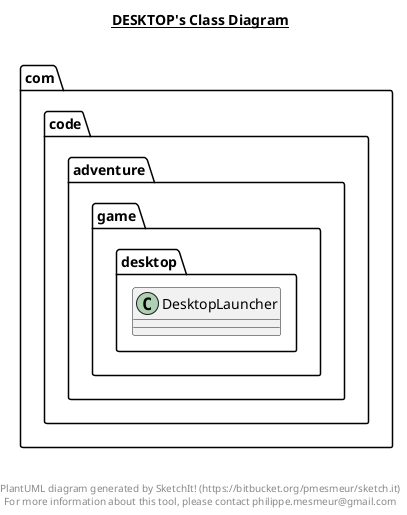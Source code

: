 @startuml

title __DESKTOP's Class Diagram__\n

  package com.code.adventure.game.desktop {
    class DesktopLauncher {
    }
  }
  



right footer


PlantUML diagram generated by SketchIt! (https://bitbucket.org/pmesmeur/sketch.it)
For more information about this tool, please contact philippe.mesmeur@gmail.com
endfooter

@enduml
